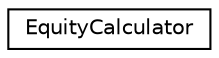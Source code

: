digraph "Graphical Class Hierarchy"
{
 // INTERACTIVE_SVG=YES
 // LATEX_PDF_SIZE
  edge [fontname="Helvetica",fontsize="10",labelfontname="Helvetica",labelfontsize="10"];
  node [fontname="Helvetica",fontsize="10",shape=record];
  rankdir="LR";
  Node0 [label="EquityCalculator",height=0.2,width=0.4,color="black", fillcolor="white", style="filled",URL="$class_equity_calculator.html",tooltip="Calculates the equity (winning probability) of a poker hand against multiple opponents."];
}
